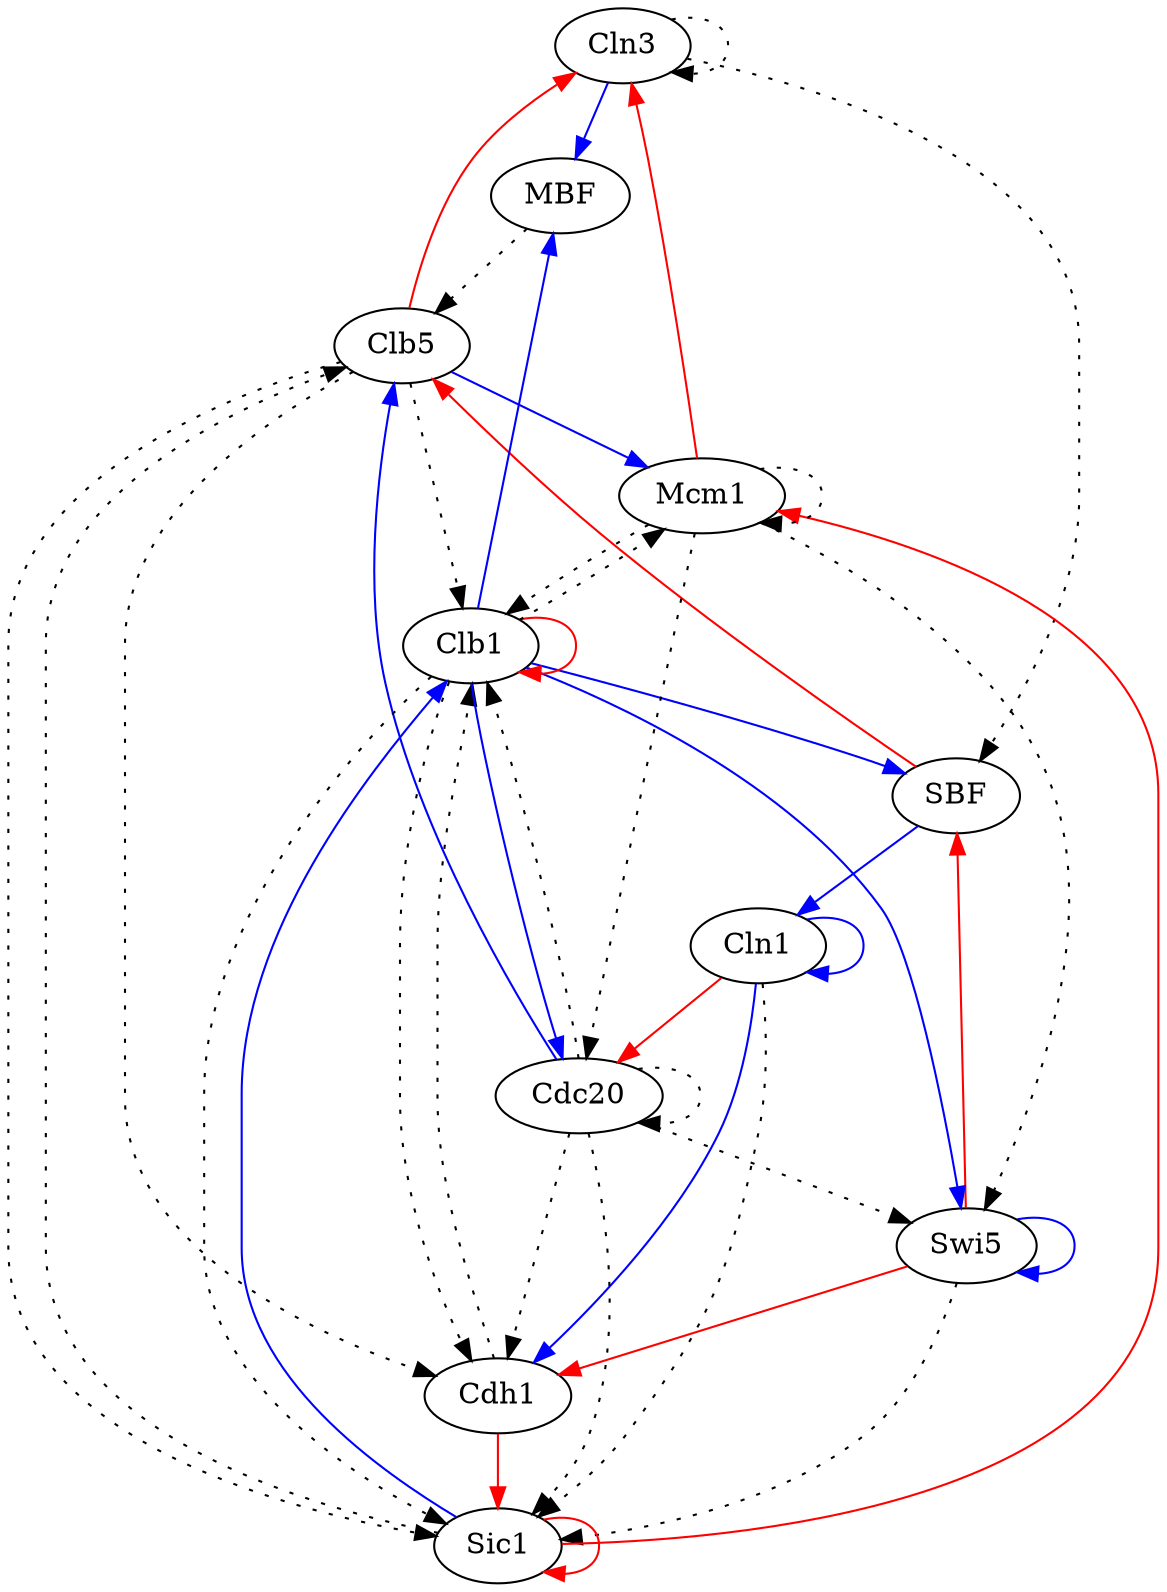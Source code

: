 // Grafos-Spellman11
digraph {
	YAL040C [label=Cln3]
	YDL056W [label=MBF]
	YER111C [label=SBF]
	YMR199W [label=Cln1]
	YGL003C [label=Cdh1]
	YDR146C [label=Swi5]
	YGL116W [label=Cdc20]
	YPR120C [label=Clb5]
	YLR079W [label=Sic1]
	YGR108W [label=Clb1]
	YMR043W [label=Mcm1]
	YAL040C -> YAL040C [style=dotted]
	YAL040C -> YDL056W [color=blue]
	YAL040C -> YER111C [style=dotted]
	YDL056W -> YPR120C [style=dotted]
	YER111C -> YMR199W [color=blue]
	YER111C -> YPR120C [color=red]
	YMR199W -> YMR199W [color=blue]
	YMR199W -> YGL003C [color=blue]
	YMR199W -> YGL116W [color=red]
	YMR199W -> YLR079W [style=dotted]
	YGL003C -> YLR079W [color=red]
	YGL003C -> YGR108W [style=dotted]
	YDR146C -> YER111C [color=red]
	YDR146C -> YGL003C [color=red]
	YDR146C -> YDR146C [color=blue]
	YDR146C -> YLR079W [style=dotted]
	YGL116W -> YGL003C [style=dotted]
	YGL116W -> YDR146C [style=dotted]
	YGL116W -> YGL116W [style=dotted]
	YGL116W -> YPR120C [color=blue]
	YGL116W -> YLR079W [style=dotted]
	YGL116W -> YGR108W [style=dotted]
	YPR120C -> YAL040C [color=red]
	YPR120C -> YGL003C [style=dotted]
	YPR120C -> YLR079W [style=dotted]
	YPR120C -> YGR108W [style=dotted]
	YPR120C -> YMR043W [color=blue]
	YLR079W -> YPR120C [style=dotted]
	YLR079W -> YLR079W [color=red]
	YLR079W -> YGR108W [color=blue]
	YLR079W -> YMR043W [color=red]
	YGR108W -> YDL056W [color=blue]
	YGR108W -> YER111C [color=blue]
	YGR108W -> YGL003C [style=dotted]
	YGR108W -> YDR146C [color=blue]
	YGR108W -> YGL116W [color=blue]
	YGR108W -> YLR079W [style=dotted]
	YGR108W -> YGR108W [color=red]
	YGR108W -> YMR043W [style=dotted]
	YMR043W -> YAL040C [color=red]
	YMR043W -> YDR146C [style=dotted]
	YMR043W -> YGL116W [style=dotted]
	YMR043W -> YGR108W [style=dotted]
	YMR043W -> YMR043W [style=dotted]
}
